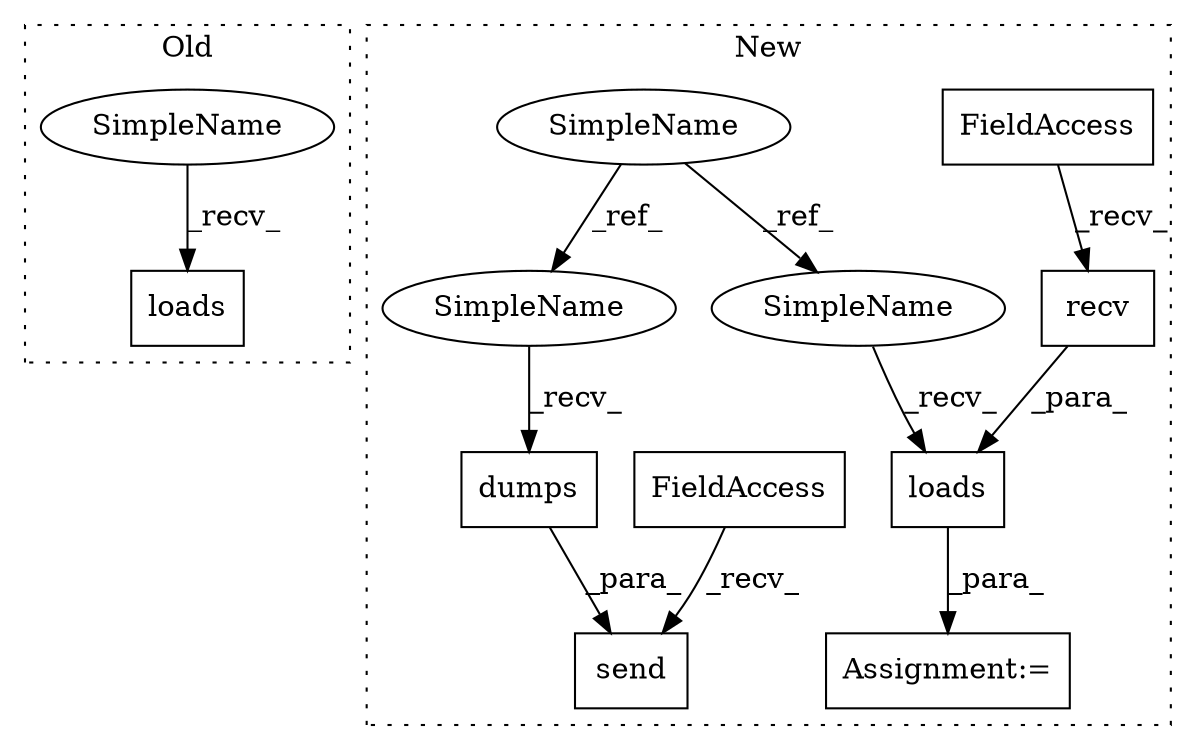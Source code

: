 digraph G {
subgraph cluster0 {
1 [label="loads" a="32" s="9863,9996" l="6,1" shape="box"];
12 [label="SimpleName" a="42" s="9858" l="4" shape="ellipse"];
label = "Old";
style="dotted";
}
subgraph cluster1 {
2 [label="send" a="32" s="4621,4645" l="5,1" shape="box"];
3 [label="dumps" a="32" s="4631,4644" l="6,1" shape="box"];
4 [label="SimpleName" a="42" s="4379" l="4" shape="ellipse"];
5 [label="loads" a="32" s="4666,4686" l="6,1" shape="box"];
6 [label="recv" a="32" s="4680" l="6" shape="box"];
7 [label="FieldAccess" a="22" s="4672" l="7" shape="box"];
8 [label="FieldAccess" a="22" s="4613" l="7" shape="box"];
9 [label="Assignment:=" a="7" s="4660" l="1" shape="box"];
10 [label="SimpleName" a="42" s="4661" l="4" shape="ellipse"];
11 [label="SimpleName" a="42" s="4626" l="4" shape="ellipse"];
label = "New";
style="dotted";
}
3 -> 2 [label="_para_"];
4 -> 10 [label="_ref_"];
4 -> 11 [label="_ref_"];
5 -> 9 [label="_para_"];
6 -> 5 [label="_para_"];
7 -> 6 [label="_recv_"];
8 -> 2 [label="_recv_"];
10 -> 5 [label="_recv_"];
11 -> 3 [label="_recv_"];
12 -> 1 [label="_recv_"];
}
